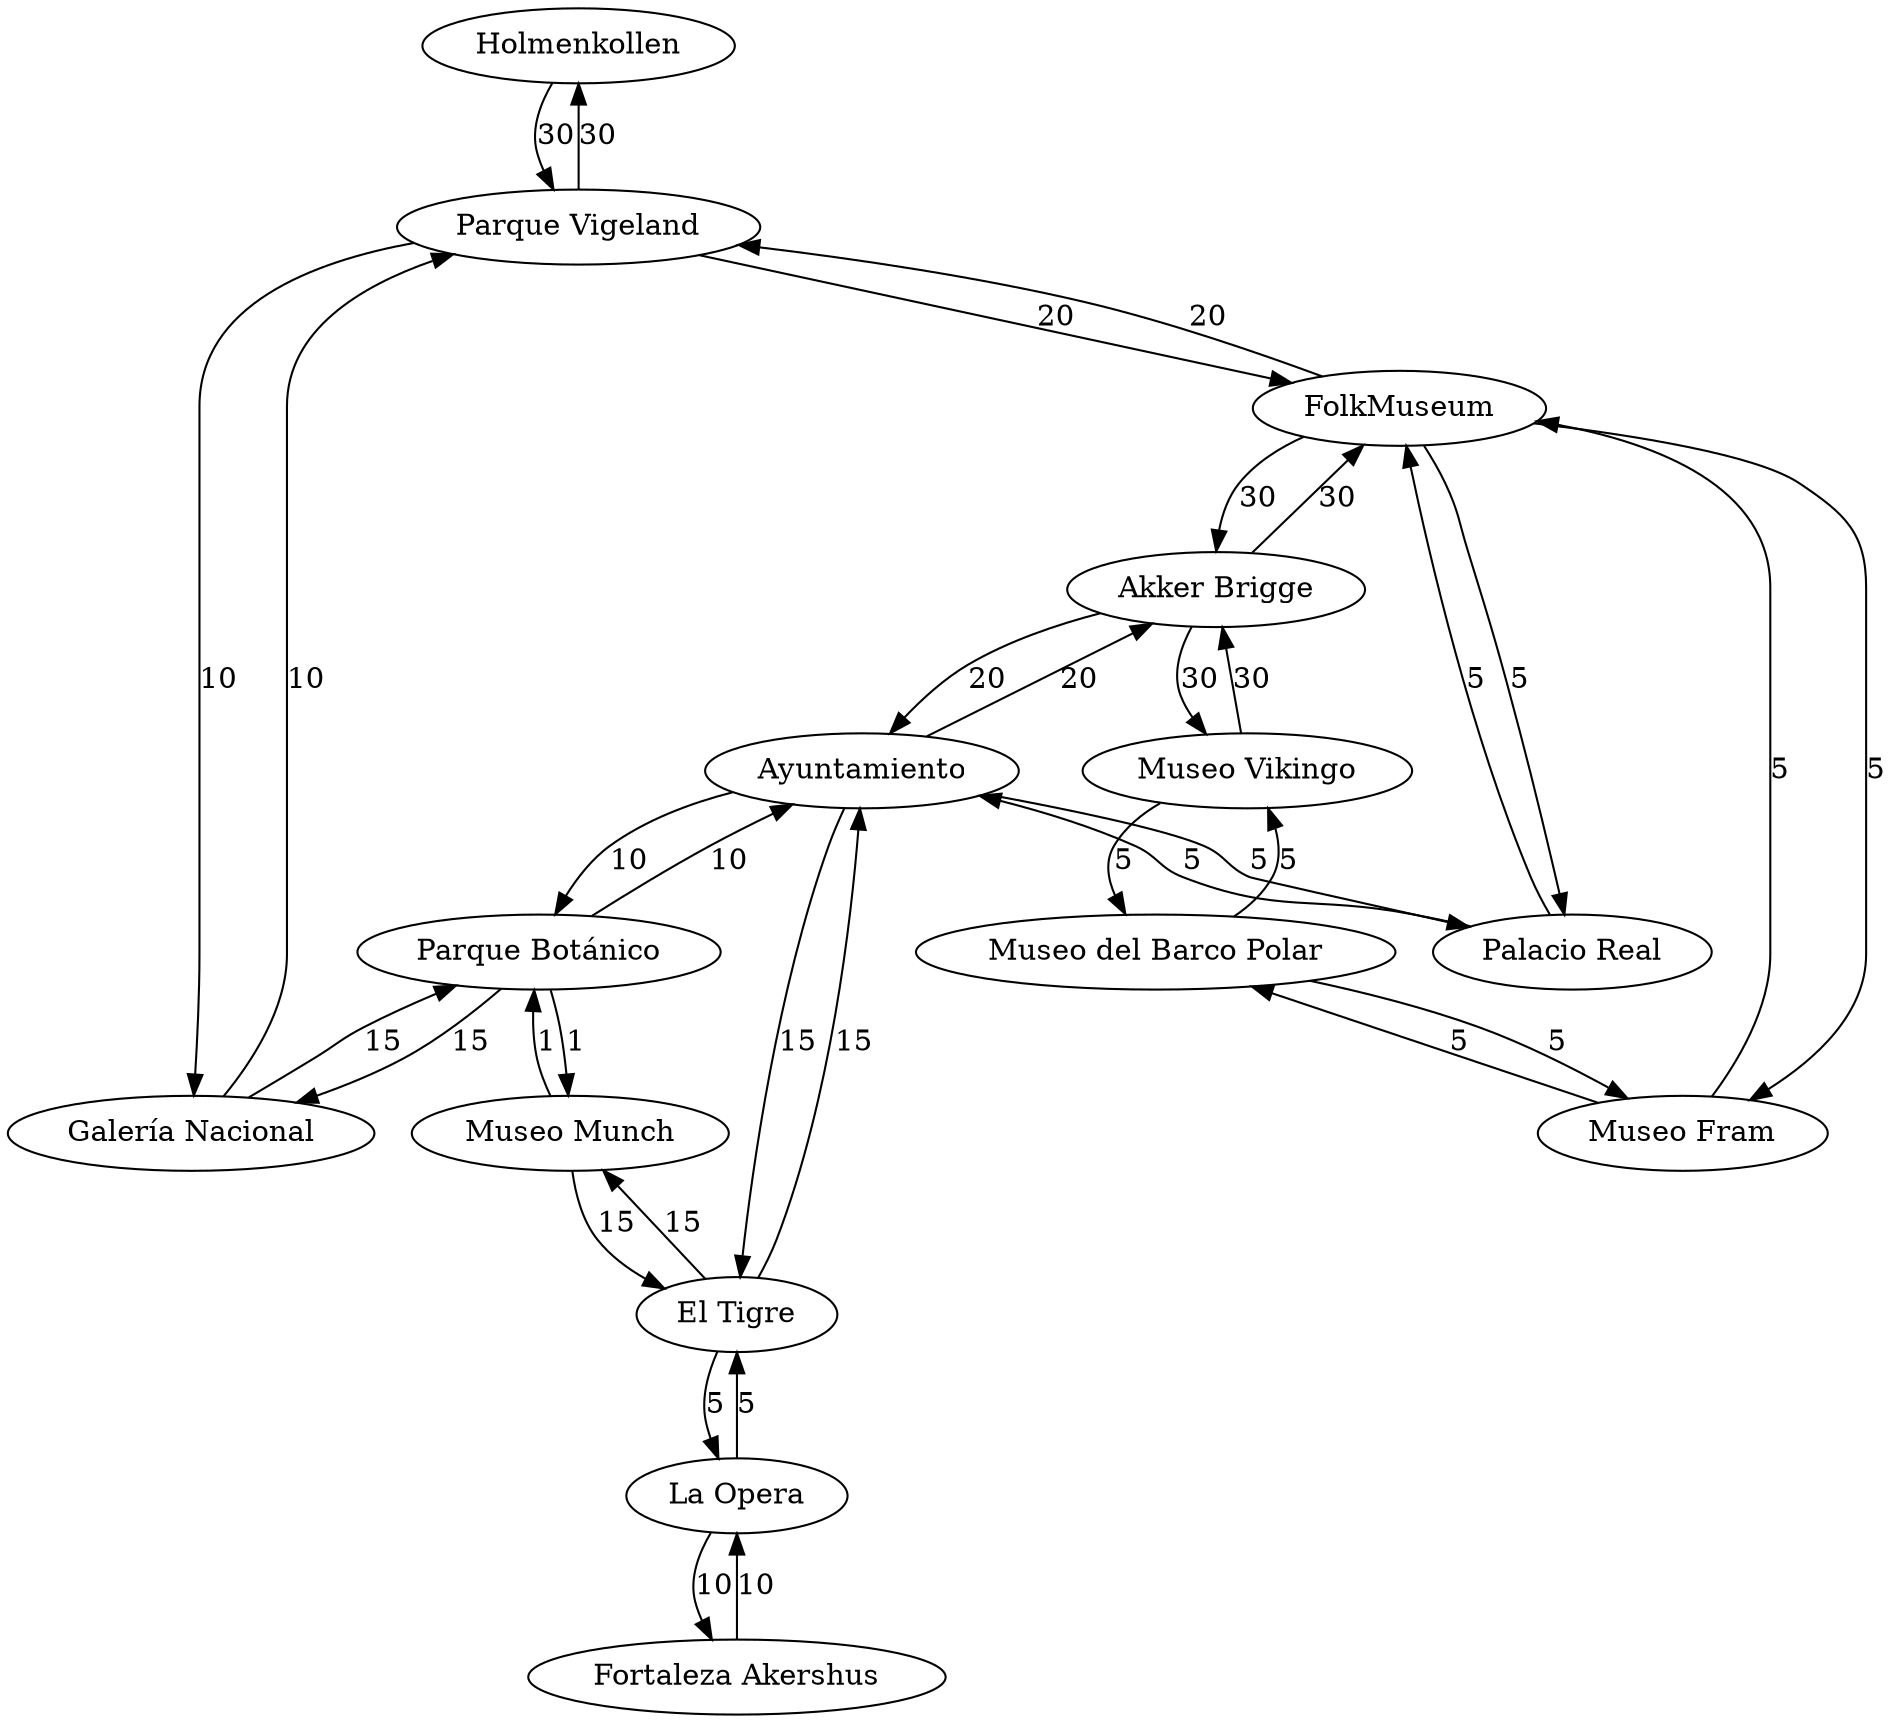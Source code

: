 digraph G {
    "Holmenkollen" -> "Parque Vigeland" [label="30"];//bien
    "Parque Vigeland" -> "Holmenkollen" [label="30"];

    "Parque Vigeland" -> "Galería Nacional" [label="10"];//bien
    "Galería Nacional" -> "Parque Vigeland" [label="10"];

    "Parque Vigeland" -> "FolkMuseum" [label="20"];//bien
    "FolkMuseum" -> "Parque Vigeland" [label="20"];

    "Parque Botánico" -> "Ayuntamiento" [label="10"];//bien
    "Ayuntamiento" -> "Parque Botánico" [label="10"];

    

    "Palacio Real" -> "Ayuntamiento" [label="5"];//bien
    "Ayuntamiento" -> "Palacio Real" [label="5"];

    "Palacio Real" -> "FolkMuseum" [label="5"];//bien
    "FolkMuseum" -> "Palacio Real" [label="5"];

    "FolkMuseum" -> "Museo Fram" [label="5"];
    "Museo Fram" -> "FolkMuseum" [label="5"];//bien

    "Museo Fram" -> "Museo del Barco Polar" [label="5"];//bien
    "Museo del Barco Polar" -> "Museo Fram" [label="5"];//bien

    "Museo Vikingo" -> "Museo del Barco Polar" [label="5"];
    "Museo del Barco Polar" -> "Museo Vikingo" [label="5"];//bien

    "FolkMuseum" -> "Akker Brigge" [label="30"];//bien
    "Akker Brigge" -> "FolkMuseum" [label="30"];

    "Museo Vikingo" -> "Akker Brigge" [label="30"];//bien
    "Akker Brigge" -> "Museo Vikingo" [label="30"];

    "Ayuntamiento" -> "Akker Brigge" [label="20"];//bien
    "Akker Brigge" -> "Ayuntamiento" [label="20"];

    "Galería Nacional" -> "Parque Botánico" [label="15"];//bien
    "Parque Botánico" -> "Galería Nacional" [label="15"];

    "Parque Botánico" -> "Museo Munch" [label="1"];
    "Museo Munch" -> "Parque Botánico" [label="1"];//bien

    "Ayuntamiento" -> "El Tigre" [label="15"];//bien
    "El Tigre" -> "Ayuntamiento" [label="15"];

    "El Tigre" -> "Museo Munch" [label="15"];//bien
    "Museo Munch" -> "El Tigre" [label="15"];

    "El Tigre" -> "La Opera" [label="5"];//bien
    "La Opera" -> "El Tigre" [label="5"];

    "La Opera" -> "Fortaleza Akershus" [label="10"];//bien
    "Fortaleza Akershus" -> "La Opera" [label="10"];

}
